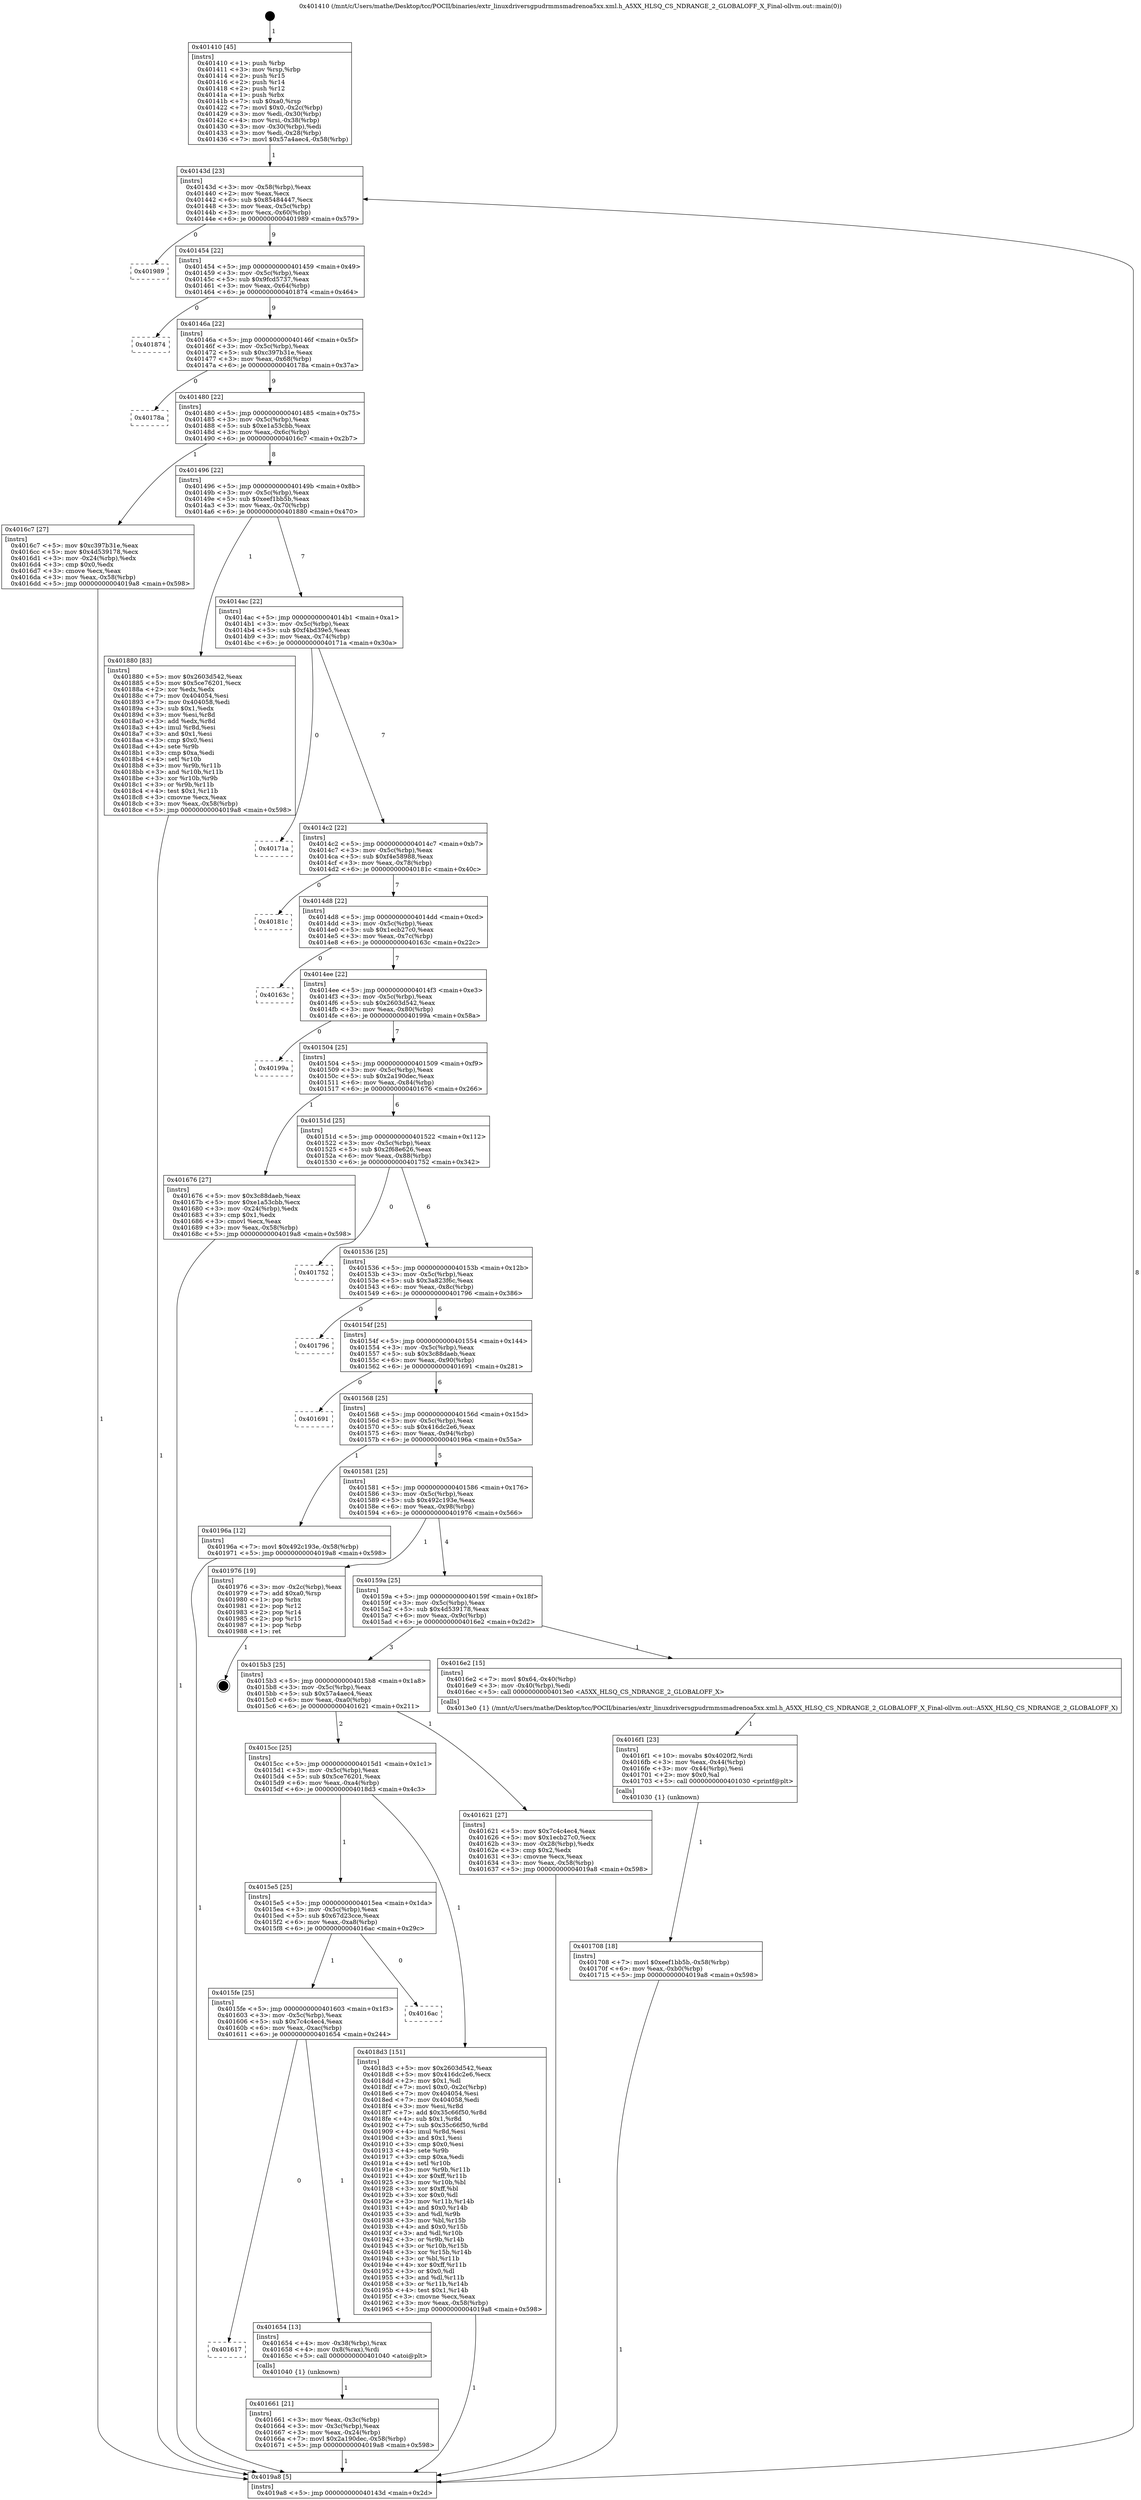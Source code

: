 digraph "0x401410" {
  label = "0x401410 (/mnt/c/Users/mathe/Desktop/tcc/POCII/binaries/extr_linuxdriversgpudrmmsmadrenoa5xx.xml.h_A5XX_HLSQ_CS_NDRANGE_2_GLOBALOFF_X_Final-ollvm.out::main(0))"
  labelloc = "t"
  node[shape=record]

  Entry [label="",width=0.3,height=0.3,shape=circle,fillcolor=black,style=filled]
  "0x40143d" [label="{
     0x40143d [23]\l
     | [instrs]\l
     &nbsp;&nbsp;0x40143d \<+3\>: mov -0x58(%rbp),%eax\l
     &nbsp;&nbsp;0x401440 \<+2\>: mov %eax,%ecx\l
     &nbsp;&nbsp;0x401442 \<+6\>: sub $0x85484447,%ecx\l
     &nbsp;&nbsp;0x401448 \<+3\>: mov %eax,-0x5c(%rbp)\l
     &nbsp;&nbsp;0x40144b \<+3\>: mov %ecx,-0x60(%rbp)\l
     &nbsp;&nbsp;0x40144e \<+6\>: je 0000000000401989 \<main+0x579\>\l
  }"]
  "0x401989" [label="{
     0x401989\l
  }", style=dashed]
  "0x401454" [label="{
     0x401454 [22]\l
     | [instrs]\l
     &nbsp;&nbsp;0x401454 \<+5\>: jmp 0000000000401459 \<main+0x49\>\l
     &nbsp;&nbsp;0x401459 \<+3\>: mov -0x5c(%rbp),%eax\l
     &nbsp;&nbsp;0x40145c \<+5\>: sub $0x9fcd5737,%eax\l
     &nbsp;&nbsp;0x401461 \<+3\>: mov %eax,-0x64(%rbp)\l
     &nbsp;&nbsp;0x401464 \<+6\>: je 0000000000401874 \<main+0x464\>\l
  }"]
  Exit [label="",width=0.3,height=0.3,shape=circle,fillcolor=black,style=filled,peripheries=2]
  "0x401874" [label="{
     0x401874\l
  }", style=dashed]
  "0x40146a" [label="{
     0x40146a [22]\l
     | [instrs]\l
     &nbsp;&nbsp;0x40146a \<+5\>: jmp 000000000040146f \<main+0x5f\>\l
     &nbsp;&nbsp;0x40146f \<+3\>: mov -0x5c(%rbp),%eax\l
     &nbsp;&nbsp;0x401472 \<+5\>: sub $0xc397b31e,%eax\l
     &nbsp;&nbsp;0x401477 \<+3\>: mov %eax,-0x68(%rbp)\l
     &nbsp;&nbsp;0x40147a \<+6\>: je 000000000040178a \<main+0x37a\>\l
  }"]
  "0x401708" [label="{
     0x401708 [18]\l
     | [instrs]\l
     &nbsp;&nbsp;0x401708 \<+7\>: movl $0xeef1bb5b,-0x58(%rbp)\l
     &nbsp;&nbsp;0x40170f \<+6\>: mov %eax,-0xb0(%rbp)\l
     &nbsp;&nbsp;0x401715 \<+5\>: jmp 00000000004019a8 \<main+0x598\>\l
  }"]
  "0x40178a" [label="{
     0x40178a\l
  }", style=dashed]
  "0x401480" [label="{
     0x401480 [22]\l
     | [instrs]\l
     &nbsp;&nbsp;0x401480 \<+5\>: jmp 0000000000401485 \<main+0x75\>\l
     &nbsp;&nbsp;0x401485 \<+3\>: mov -0x5c(%rbp),%eax\l
     &nbsp;&nbsp;0x401488 \<+5\>: sub $0xe1a53cbb,%eax\l
     &nbsp;&nbsp;0x40148d \<+3\>: mov %eax,-0x6c(%rbp)\l
     &nbsp;&nbsp;0x401490 \<+6\>: je 00000000004016c7 \<main+0x2b7\>\l
  }"]
  "0x4016f1" [label="{
     0x4016f1 [23]\l
     | [instrs]\l
     &nbsp;&nbsp;0x4016f1 \<+10\>: movabs $0x4020f2,%rdi\l
     &nbsp;&nbsp;0x4016fb \<+3\>: mov %eax,-0x44(%rbp)\l
     &nbsp;&nbsp;0x4016fe \<+3\>: mov -0x44(%rbp),%esi\l
     &nbsp;&nbsp;0x401701 \<+2\>: mov $0x0,%al\l
     &nbsp;&nbsp;0x401703 \<+5\>: call 0000000000401030 \<printf@plt\>\l
     | [calls]\l
     &nbsp;&nbsp;0x401030 \{1\} (unknown)\l
  }"]
  "0x4016c7" [label="{
     0x4016c7 [27]\l
     | [instrs]\l
     &nbsp;&nbsp;0x4016c7 \<+5\>: mov $0xc397b31e,%eax\l
     &nbsp;&nbsp;0x4016cc \<+5\>: mov $0x4d539178,%ecx\l
     &nbsp;&nbsp;0x4016d1 \<+3\>: mov -0x24(%rbp),%edx\l
     &nbsp;&nbsp;0x4016d4 \<+3\>: cmp $0x0,%edx\l
     &nbsp;&nbsp;0x4016d7 \<+3\>: cmove %ecx,%eax\l
     &nbsp;&nbsp;0x4016da \<+3\>: mov %eax,-0x58(%rbp)\l
     &nbsp;&nbsp;0x4016dd \<+5\>: jmp 00000000004019a8 \<main+0x598\>\l
  }"]
  "0x401496" [label="{
     0x401496 [22]\l
     | [instrs]\l
     &nbsp;&nbsp;0x401496 \<+5\>: jmp 000000000040149b \<main+0x8b\>\l
     &nbsp;&nbsp;0x40149b \<+3\>: mov -0x5c(%rbp),%eax\l
     &nbsp;&nbsp;0x40149e \<+5\>: sub $0xeef1bb5b,%eax\l
     &nbsp;&nbsp;0x4014a3 \<+3\>: mov %eax,-0x70(%rbp)\l
     &nbsp;&nbsp;0x4014a6 \<+6\>: je 0000000000401880 \<main+0x470\>\l
  }"]
  "0x401661" [label="{
     0x401661 [21]\l
     | [instrs]\l
     &nbsp;&nbsp;0x401661 \<+3\>: mov %eax,-0x3c(%rbp)\l
     &nbsp;&nbsp;0x401664 \<+3\>: mov -0x3c(%rbp),%eax\l
     &nbsp;&nbsp;0x401667 \<+3\>: mov %eax,-0x24(%rbp)\l
     &nbsp;&nbsp;0x40166a \<+7\>: movl $0x2a190dec,-0x58(%rbp)\l
     &nbsp;&nbsp;0x401671 \<+5\>: jmp 00000000004019a8 \<main+0x598\>\l
  }"]
  "0x401880" [label="{
     0x401880 [83]\l
     | [instrs]\l
     &nbsp;&nbsp;0x401880 \<+5\>: mov $0x2603d542,%eax\l
     &nbsp;&nbsp;0x401885 \<+5\>: mov $0x5ce76201,%ecx\l
     &nbsp;&nbsp;0x40188a \<+2\>: xor %edx,%edx\l
     &nbsp;&nbsp;0x40188c \<+7\>: mov 0x404054,%esi\l
     &nbsp;&nbsp;0x401893 \<+7\>: mov 0x404058,%edi\l
     &nbsp;&nbsp;0x40189a \<+3\>: sub $0x1,%edx\l
     &nbsp;&nbsp;0x40189d \<+3\>: mov %esi,%r8d\l
     &nbsp;&nbsp;0x4018a0 \<+3\>: add %edx,%r8d\l
     &nbsp;&nbsp;0x4018a3 \<+4\>: imul %r8d,%esi\l
     &nbsp;&nbsp;0x4018a7 \<+3\>: and $0x1,%esi\l
     &nbsp;&nbsp;0x4018aa \<+3\>: cmp $0x0,%esi\l
     &nbsp;&nbsp;0x4018ad \<+4\>: sete %r9b\l
     &nbsp;&nbsp;0x4018b1 \<+3\>: cmp $0xa,%edi\l
     &nbsp;&nbsp;0x4018b4 \<+4\>: setl %r10b\l
     &nbsp;&nbsp;0x4018b8 \<+3\>: mov %r9b,%r11b\l
     &nbsp;&nbsp;0x4018bb \<+3\>: and %r10b,%r11b\l
     &nbsp;&nbsp;0x4018be \<+3\>: xor %r10b,%r9b\l
     &nbsp;&nbsp;0x4018c1 \<+3\>: or %r9b,%r11b\l
     &nbsp;&nbsp;0x4018c4 \<+4\>: test $0x1,%r11b\l
     &nbsp;&nbsp;0x4018c8 \<+3\>: cmovne %ecx,%eax\l
     &nbsp;&nbsp;0x4018cb \<+3\>: mov %eax,-0x58(%rbp)\l
     &nbsp;&nbsp;0x4018ce \<+5\>: jmp 00000000004019a8 \<main+0x598\>\l
  }"]
  "0x4014ac" [label="{
     0x4014ac [22]\l
     | [instrs]\l
     &nbsp;&nbsp;0x4014ac \<+5\>: jmp 00000000004014b1 \<main+0xa1\>\l
     &nbsp;&nbsp;0x4014b1 \<+3\>: mov -0x5c(%rbp),%eax\l
     &nbsp;&nbsp;0x4014b4 \<+5\>: sub $0xf4bd39e5,%eax\l
     &nbsp;&nbsp;0x4014b9 \<+3\>: mov %eax,-0x74(%rbp)\l
     &nbsp;&nbsp;0x4014bc \<+6\>: je 000000000040171a \<main+0x30a\>\l
  }"]
  "0x401617" [label="{
     0x401617\l
  }", style=dashed]
  "0x40171a" [label="{
     0x40171a\l
  }", style=dashed]
  "0x4014c2" [label="{
     0x4014c2 [22]\l
     | [instrs]\l
     &nbsp;&nbsp;0x4014c2 \<+5\>: jmp 00000000004014c7 \<main+0xb7\>\l
     &nbsp;&nbsp;0x4014c7 \<+3\>: mov -0x5c(%rbp),%eax\l
     &nbsp;&nbsp;0x4014ca \<+5\>: sub $0xf4e58988,%eax\l
     &nbsp;&nbsp;0x4014cf \<+3\>: mov %eax,-0x78(%rbp)\l
     &nbsp;&nbsp;0x4014d2 \<+6\>: je 000000000040181c \<main+0x40c\>\l
  }"]
  "0x401654" [label="{
     0x401654 [13]\l
     | [instrs]\l
     &nbsp;&nbsp;0x401654 \<+4\>: mov -0x38(%rbp),%rax\l
     &nbsp;&nbsp;0x401658 \<+4\>: mov 0x8(%rax),%rdi\l
     &nbsp;&nbsp;0x40165c \<+5\>: call 0000000000401040 \<atoi@plt\>\l
     | [calls]\l
     &nbsp;&nbsp;0x401040 \{1\} (unknown)\l
  }"]
  "0x40181c" [label="{
     0x40181c\l
  }", style=dashed]
  "0x4014d8" [label="{
     0x4014d8 [22]\l
     | [instrs]\l
     &nbsp;&nbsp;0x4014d8 \<+5\>: jmp 00000000004014dd \<main+0xcd\>\l
     &nbsp;&nbsp;0x4014dd \<+3\>: mov -0x5c(%rbp),%eax\l
     &nbsp;&nbsp;0x4014e0 \<+5\>: sub $0x1ecb27c0,%eax\l
     &nbsp;&nbsp;0x4014e5 \<+3\>: mov %eax,-0x7c(%rbp)\l
     &nbsp;&nbsp;0x4014e8 \<+6\>: je 000000000040163c \<main+0x22c\>\l
  }"]
  "0x4015fe" [label="{
     0x4015fe [25]\l
     | [instrs]\l
     &nbsp;&nbsp;0x4015fe \<+5\>: jmp 0000000000401603 \<main+0x1f3\>\l
     &nbsp;&nbsp;0x401603 \<+3\>: mov -0x5c(%rbp),%eax\l
     &nbsp;&nbsp;0x401606 \<+5\>: sub $0x7c4c4ec4,%eax\l
     &nbsp;&nbsp;0x40160b \<+6\>: mov %eax,-0xac(%rbp)\l
     &nbsp;&nbsp;0x401611 \<+6\>: je 0000000000401654 \<main+0x244\>\l
  }"]
  "0x40163c" [label="{
     0x40163c\l
  }", style=dashed]
  "0x4014ee" [label="{
     0x4014ee [22]\l
     | [instrs]\l
     &nbsp;&nbsp;0x4014ee \<+5\>: jmp 00000000004014f3 \<main+0xe3\>\l
     &nbsp;&nbsp;0x4014f3 \<+3\>: mov -0x5c(%rbp),%eax\l
     &nbsp;&nbsp;0x4014f6 \<+5\>: sub $0x2603d542,%eax\l
     &nbsp;&nbsp;0x4014fb \<+3\>: mov %eax,-0x80(%rbp)\l
     &nbsp;&nbsp;0x4014fe \<+6\>: je 000000000040199a \<main+0x58a\>\l
  }"]
  "0x4016ac" [label="{
     0x4016ac\l
  }", style=dashed]
  "0x40199a" [label="{
     0x40199a\l
  }", style=dashed]
  "0x401504" [label="{
     0x401504 [25]\l
     | [instrs]\l
     &nbsp;&nbsp;0x401504 \<+5\>: jmp 0000000000401509 \<main+0xf9\>\l
     &nbsp;&nbsp;0x401509 \<+3\>: mov -0x5c(%rbp),%eax\l
     &nbsp;&nbsp;0x40150c \<+5\>: sub $0x2a190dec,%eax\l
     &nbsp;&nbsp;0x401511 \<+6\>: mov %eax,-0x84(%rbp)\l
     &nbsp;&nbsp;0x401517 \<+6\>: je 0000000000401676 \<main+0x266\>\l
  }"]
  "0x4015e5" [label="{
     0x4015e5 [25]\l
     | [instrs]\l
     &nbsp;&nbsp;0x4015e5 \<+5\>: jmp 00000000004015ea \<main+0x1da\>\l
     &nbsp;&nbsp;0x4015ea \<+3\>: mov -0x5c(%rbp),%eax\l
     &nbsp;&nbsp;0x4015ed \<+5\>: sub $0x67d23cce,%eax\l
     &nbsp;&nbsp;0x4015f2 \<+6\>: mov %eax,-0xa8(%rbp)\l
     &nbsp;&nbsp;0x4015f8 \<+6\>: je 00000000004016ac \<main+0x29c\>\l
  }"]
  "0x401676" [label="{
     0x401676 [27]\l
     | [instrs]\l
     &nbsp;&nbsp;0x401676 \<+5\>: mov $0x3c88daeb,%eax\l
     &nbsp;&nbsp;0x40167b \<+5\>: mov $0xe1a53cbb,%ecx\l
     &nbsp;&nbsp;0x401680 \<+3\>: mov -0x24(%rbp),%edx\l
     &nbsp;&nbsp;0x401683 \<+3\>: cmp $0x1,%edx\l
     &nbsp;&nbsp;0x401686 \<+3\>: cmovl %ecx,%eax\l
     &nbsp;&nbsp;0x401689 \<+3\>: mov %eax,-0x58(%rbp)\l
     &nbsp;&nbsp;0x40168c \<+5\>: jmp 00000000004019a8 \<main+0x598\>\l
  }"]
  "0x40151d" [label="{
     0x40151d [25]\l
     | [instrs]\l
     &nbsp;&nbsp;0x40151d \<+5\>: jmp 0000000000401522 \<main+0x112\>\l
     &nbsp;&nbsp;0x401522 \<+3\>: mov -0x5c(%rbp),%eax\l
     &nbsp;&nbsp;0x401525 \<+5\>: sub $0x2f68e626,%eax\l
     &nbsp;&nbsp;0x40152a \<+6\>: mov %eax,-0x88(%rbp)\l
     &nbsp;&nbsp;0x401530 \<+6\>: je 0000000000401752 \<main+0x342\>\l
  }"]
  "0x4018d3" [label="{
     0x4018d3 [151]\l
     | [instrs]\l
     &nbsp;&nbsp;0x4018d3 \<+5\>: mov $0x2603d542,%eax\l
     &nbsp;&nbsp;0x4018d8 \<+5\>: mov $0x416dc2e6,%ecx\l
     &nbsp;&nbsp;0x4018dd \<+2\>: mov $0x1,%dl\l
     &nbsp;&nbsp;0x4018df \<+7\>: movl $0x0,-0x2c(%rbp)\l
     &nbsp;&nbsp;0x4018e6 \<+7\>: mov 0x404054,%esi\l
     &nbsp;&nbsp;0x4018ed \<+7\>: mov 0x404058,%edi\l
     &nbsp;&nbsp;0x4018f4 \<+3\>: mov %esi,%r8d\l
     &nbsp;&nbsp;0x4018f7 \<+7\>: add $0x35c66f50,%r8d\l
     &nbsp;&nbsp;0x4018fe \<+4\>: sub $0x1,%r8d\l
     &nbsp;&nbsp;0x401902 \<+7\>: sub $0x35c66f50,%r8d\l
     &nbsp;&nbsp;0x401909 \<+4\>: imul %r8d,%esi\l
     &nbsp;&nbsp;0x40190d \<+3\>: and $0x1,%esi\l
     &nbsp;&nbsp;0x401910 \<+3\>: cmp $0x0,%esi\l
     &nbsp;&nbsp;0x401913 \<+4\>: sete %r9b\l
     &nbsp;&nbsp;0x401917 \<+3\>: cmp $0xa,%edi\l
     &nbsp;&nbsp;0x40191a \<+4\>: setl %r10b\l
     &nbsp;&nbsp;0x40191e \<+3\>: mov %r9b,%r11b\l
     &nbsp;&nbsp;0x401921 \<+4\>: xor $0xff,%r11b\l
     &nbsp;&nbsp;0x401925 \<+3\>: mov %r10b,%bl\l
     &nbsp;&nbsp;0x401928 \<+3\>: xor $0xff,%bl\l
     &nbsp;&nbsp;0x40192b \<+3\>: xor $0x0,%dl\l
     &nbsp;&nbsp;0x40192e \<+3\>: mov %r11b,%r14b\l
     &nbsp;&nbsp;0x401931 \<+4\>: and $0x0,%r14b\l
     &nbsp;&nbsp;0x401935 \<+3\>: and %dl,%r9b\l
     &nbsp;&nbsp;0x401938 \<+3\>: mov %bl,%r15b\l
     &nbsp;&nbsp;0x40193b \<+4\>: and $0x0,%r15b\l
     &nbsp;&nbsp;0x40193f \<+3\>: and %dl,%r10b\l
     &nbsp;&nbsp;0x401942 \<+3\>: or %r9b,%r14b\l
     &nbsp;&nbsp;0x401945 \<+3\>: or %r10b,%r15b\l
     &nbsp;&nbsp;0x401948 \<+3\>: xor %r15b,%r14b\l
     &nbsp;&nbsp;0x40194b \<+3\>: or %bl,%r11b\l
     &nbsp;&nbsp;0x40194e \<+4\>: xor $0xff,%r11b\l
     &nbsp;&nbsp;0x401952 \<+3\>: or $0x0,%dl\l
     &nbsp;&nbsp;0x401955 \<+3\>: and %dl,%r11b\l
     &nbsp;&nbsp;0x401958 \<+3\>: or %r11b,%r14b\l
     &nbsp;&nbsp;0x40195b \<+4\>: test $0x1,%r14b\l
     &nbsp;&nbsp;0x40195f \<+3\>: cmovne %ecx,%eax\l
     &nbsp;&nbsp;0x401962 \<+3\>: mov %eax,-0x58(%rbp)\l
     &nbsp;&nbsp;0x401965 \<+5\>: jmp 00000000004019a8 \<main+0x598\>\l
  }"]
  "0x401752" [label="{
     0x401752\l
  }", style=dashed]
  "0x401536" [label="{
     0x401536 [25]\l
     | [instrs]\l
     &nbsp;&nbsp;0x401536 \<+5\>: jmp 000000000040153b \<main+0x12b\>\l
     &nbsp;&nbsp;0x40153b \<+3\>: mov -0x5c(%rbp),%eax\l
     &nbsp;&nbsp;0x40153e \<+5\>: sub $0x3a823f6c,%eax\l
     &nbsp;&nbsp;0x401543 \<+6\>: mov %eax,-0x8c(%rbp)\l
     &nbsp;&nbsp;0x401549 \<+6\>: je 0000000000401796 \<main+0x386\>\l
  }"]
  "0x401410" [label="{
     0x401410 [45]\l
     | [instrs]\l
     &nbsp;&nbsp;0x401410 \<+1\>: push %rbp\l
     &nbsp;&nbsp;0x401411 \<+3\>: mov %rsp,%rbp\l
     &nbsp;&nbsp;0x401414 \<+2\>: push %r15\l
     &nbsp;&nbsp;0x401416 \<+2\>: push %r14\l
     &nbsp;&nbsp;0x401418 \<+2\>: push %r12\l
     &nbsp;&nbsp;0x40141a \<+1\>: push %rbx\l
     &nbsp;&nbsp;0x40141b \<+7\>: sub $0xa0,%rsp\l
     &nbsp;&nbsp;0x401422 \<+7\>: movl $0x0,-0x2c(%rbp)\l
     &nbsp;&nbsp;0x401429 \<+3\>: mov %edi,-0x30(%rbp)\l
     &nbsp;&nbsp;0x40142c \<+4\>: mov %rsi,-0x38(%rbp)\l
     &nbsp;&nbsp;0x401430 \<+3\>: mov -0x30(%rbp),%edi\l
     &nbsp;&nbsp;0x401433 \<+3\>: mov %edi,-0x28(%rbp)\l
     &nbsp;&nbsp;0x401436 \<+7\>: movl $0x57a4aec4,-0x58(%rbp)\l
  }"]
  "0x401796" [label="{
     0x401796\l
  }", style=dashed]
  "0x40154f" [label="{
     0x40154f [25]\l
     | [instrs]\l
     &nbsp;&nbsp;0x40154f \<+5\>: jmp 0000000000401554 \<main+0x144\>\l
     &nbsp;&nbsp;0x401554 \<+3\>: mov -0x5c(%rbp),%eax\l
     &nbsp;&nbsp;0x401557 \<+5\>: sub $0x3c88daeb,%eax\l
     &nbsp;&nbsp;0x40155c \<+6\>: mov %eax,-0x90(%rbp)\l
     &nbsp;&nbsp;0x401562 \<+6\>: je 0000000000401691 \<main+0x281\>\l
  }"]
  "0x4019a8" [label="{
     0x4019a8 [5]\l
     | [instrs]\l
     &nbsp;&nbsp;0x4019a8 \<+5\>: jmp 000000000040143d \<main+0x2d\>\l
  }"]
  "0x401691" [label="{
     0x401691\l
  }", style=dashed]
  "0x401568" [label="{
     0x401568 [25]\l
     | [instrs]\l
     &nbsp;&nbsp;0x401568 \<+5\>: jmp 000000000040156d \<main+0x15d\>\l
     &nbsp;&nbsp;0x40156d \<+3\>: mov -0x5c(%rbp),%eax\l
     &nbsp;&nbsp;0x401570 \<+5\>: sub $0x416dc2e6,%eax\l
     &nbsp;&nbsp;0x401575 \<+6\>: mov %eax,-0x94(%rbp)\l
     &nbsp;&nbsp;0x40157b \<+6\>: je 000000000040196a \<main+0x55a\>\l
  }"]
  "0x4015cc" [label="{
     0x4015cc [25]\l
     | [instrs]\l
     &nbsp;&nbsp;0x4015cc \<+5\>: jmp 00000000004015d1 \<main+0x1c1\>\l
     &nbsp;&nbsp;0x4015d1 \<+3\>: mov -0x5c(%rbp),%eax\l
     &nbsp;&nbsp;0x4015d4 \<+5\>: sub $0x5ce76201,%eax\l
     &nbsp;&nbsp;0x4015d9 \<+6\>: mov %eax,-0xa4(%rbp)\l
     &nbsp;&nbsp;0x4015df \<+6\>: je 00000000004018d3 \<main+0x4c3\>\l
  }"]
  "0x40196a" [label="{
     0x40196a [12]\l
     | [instrs]\l
     &nbsp;&nbsp;0x40196a \<+7\>: movl $0x492c193e,-0x58(%rbp)\l
     &nbsp;&nbsp;0x401971 \<+5\>: jmp 00000000004019a8 \<main+0x598\>\l
  }"]
  "0x401581" [label="{
     0x401581 [25]\l
     | [instrs]\l
     &nbsp;&nbsp;0x401581 \<+5\>: jmp 0000000000401586 \<main+0x176\>\l
     &nbsp;&nbsp;0x401586 \<+3\>: mov -0x5c(%rbp),%eax\l
     &nbsp;&nbsp;0x401589 \<+5\>: sub $0x492c193e,%eax\l
     &nbsp;&nbsp;0x40158e \<+6\>: mov %eax,-0x98(%rbp)\l
     &nbsp;&nbsp;0x401594 \<+6\>: je 0000000000401976 \<main+0x566\>\l
  }"]
  "0x401621" [label="{
     0x401621 [27]\l
     | [instrs]\l
     &nbsp;&nbsp;0x401621 \<+5\>: mov $0x7c4c4ec4,%eax\l
     &nbsp;&nbsp;0x401626 \<+5\>: mov $0x1ecb27c0,%ecx\l
     &nbsp;&nbsp;0x40162b \<+3\>: mov -0x28(%rbp),%edx\l
     &nbsp;&nbsp;0x40162e \<+3\>: cmp $0x2,%edx\l
     &nbsp;&nbsp;0x401631 \<+3\>: cmovne %ecx,%eax\l
     &nbsp;&nbsp;0x401634 \<+3\>: mov %eax,-0x58(%rbp)\l
     &nbsp;&nbsp;0x401637 \<+5\>: jmp 00000000004019a8 \<main+0x598\>\l
  }"]
  "0x401976" [label="{
     0x401976 [19]\l
     | [instrs]\l
     &nbsp;&nbsp;0x401976 \<+3\>: mov -0x2c(%rbp),%eax\l
     &nbsp;&nbsp;0x401979 \<+7\>: add $0xa0,%rsp\l
     &nbsp;&nbsp;0x401980 \<+1\>: pop %rbx\l
     &nbsp;&nbsp;0x401981 \<+2\>: pop %r12\l
     &nbsp;&nbsp;0x401983 \<+2\>: pop %r14\l
     &nbsp;&nbsp;0x401985 \<+2\>: pop %r15\l
     &nbsp;&nbsp;0x401987 \<+1\>: pop %rbp\l
     &nbsp;&nbsp;0x401988 \<+1\>: ret\l
  }"]
  "0x40159a" [label="{
     0x40159a [25]\l
     | [instrs]\l
     &nbsp;&nbsp;0x40159a \<+5\>: jmp 000000000040159f \<main+0x18f\>\l
     &nbsp;&nbsp;0x40159f \<+3\>: mov -0x5c(%rbp),%eax\l
     &nbsp;&nbsp;0x4015a2 \<+5\>: sub $0x4d539178,%eax\l
     &nbsp;&nbsp;0x4015a7 \<+6\>: mov %eax,-0x9c(%rbp)\l
     &nbsp;&nbsp;0x4015ad \<+6\>: je 00000000004016e2 \<main+0x2d2\>\l
  }"]
  "0x4015b3" [label="{
     0x4015b3 [25]\l
     | [instrs]\l
     &nbsp;&nbsp;0x4015b3 \<+5\>: jmp 00000000004015b8 \<main+0x1a8\>\l
     &nbsp;&nbsp;0x4015b8 \<+3\>: mov -0x5c(%rbp),%eax\l
     &nbsp;&nbsp;0x4015bb \<+5\>: sub $0x57a4aec4,%eax\l
     &nbsp;&nbsp;0x4015c0 \<+6\>: mov %eax,-0xa0(%rbp)\l
     &nbsp;&nbsp;0x4015c6 \<+6\>: je 0000000000401621 \<main+0x211\>\l
  }"]
  "0x4016e2" [label="{
     0x4016e2 [15]\l
     | [instrs]\l
     &nbsp;&nbsp;0x4016e2 \<+7\>: movl $0x64,-0x40(%rbp)\l
     &nbsp;&nbsp;0x4016e9 \<+3\>: mov -0x40(%rbp),%edi\l
     &nbsp;&nbsp;0x4016ec \<+5\>: call 00000000004013e0 \<A5XX_HLSQ_CS_NDRANGE_2_GLOBALOFF_X\>\l
     | [calls]\l
     &nbsp;&nbsp;0x4013e0 \{1\} (/mnt/c/Users/mathe/Desktop/tcc/POCII/binaries/extr_linuxdriversgpudrmmsmadrenoa5xx.xml.h_A5XX_HLSQ_CS_NDRANGE_2_GLOBALOFF_X_Final-ollvm.out::A5XX_HLSQ_CS_NDRANGE_2_GLOBALOFF_X)\l
  }"]
  Entry -> "0x401410" [label=" 1"]
  "0x40143d" -> "0x401989" [label=" 0"]
  "0x40143d" -> "0x401454" [label=" 9"]
  "0x401976" -> Exit [label=" 1"]
  "0x401454" -> "0x401874" [label=" 0"]
  "0x401454" -> "0x40146a" [label=" 9"]
  "0x40196a" -> "0x4019a8" [label=" 1"]
  "0x40146a" -> "0x40178a" [label=" 0"]
  "0x40146a" -> "0x401480" [label=" 9"]
  "0x4018d3" -> "0x4019a8" [label=" 1"]
  "0x401480" -> "0x4016c7" [label=" 1"]
  "0x401480" -> "0x401496" [label=" 8"]
  "0x401880" -> "0x4019a8" [label=" 1"]
  "0x401496" -> "0x401880" [label=" 1"]
  "0x401496" -> "0x4014ac" [label=" 7"]
  "0x401708" -> "0x4019a8" [label=" 1"]
  "0x4014ac" -> "0x40171a" [label=" 0"]
  "0x4014ac" -> "0x4014c2" [label=" 7"]
  "0x4016f1" -> "0x401708" [label=" 1"]
  "0x4014c2" -> "0x40181c" [label=" 0"]
  "0x4014c2" -> "0x4014d8" [label=" 7"]
  "0x4016e2" -> "0x4016f1" [label=" 1"]
  "0x4014d8" -> "0x40163c" [label=" 0"]
  "0x4014d8" -> "0x4014ee" [label=" 7"]
  "0x401676" -> "0x4019a8" [label=" 1"]
  "0x4014ee" -> "0x40199a" [label=" 0"]
  "0x4014ee" -> "0x401504" [label=" 7"]
  "0x401661" -> "0x4019a8" [label=" 1"]
  "0x401504" -> "0x401676" [label=" 1"]
  "0x401504" -> "0x40151d" [label=" 6"]
  "0x4015fe" -> "0x401617" [label=" 0"]
  "0x40151d" -> "0x401752" [label=" 0"]
  "0x40151d" -> "0x401536" [label=" 6"]
  "0x4015fe" -> "0x401654" [label=" 1"]
  "0x401536" -> "0x401796" [label=" 0"]
  "0x401536" -> "0x40154f" [label=" 6"]
  "0x4015e5" -> "0x4015fe" [label=" 1"]
  "0x40154f" -> "0x401691" [label=" 0"]
  "0x40154f" -> "0x401568" [label=" 6"]
  "0x4015e5" -> "0x4016ac" [label=" 0"]
  "0x401568" -> "0x40196a" [label=" 1"]
  "0x401568" -> "0x401581" [label=" 5"]
  "0x401654" -> "0x401661" [label=" 1"]
  "0x401581" -> "0x401976" [label=" 1"]
  "0x401581" -> "0x40159a" [label=" 4"]
  "0x4015cc" -> "0x4015e5" [label=" 1"]
  "0x40159a" -> "0x4016e2" [label=" 1"]
  "0x40159a" -> "0x4015b3" [label=" 3"]
  "0x4015cc" -> "0x4018d3" [label=" 1"]
  "0x4015b3" -> "0x401621" [label=" 1"]
  "0x4015b3" -> "0x4015cc" [label=" 2"]
  "0x401621" -> "0x4019a8" [label=" 1"]
  "0x401410" -> "0x40143d" [label=" 1"]
  "0x4019a8" -> "0x40143d" [label=" 8"]
  "0x4016c7" -> "0x4019a8" [label=" 1"]
}
